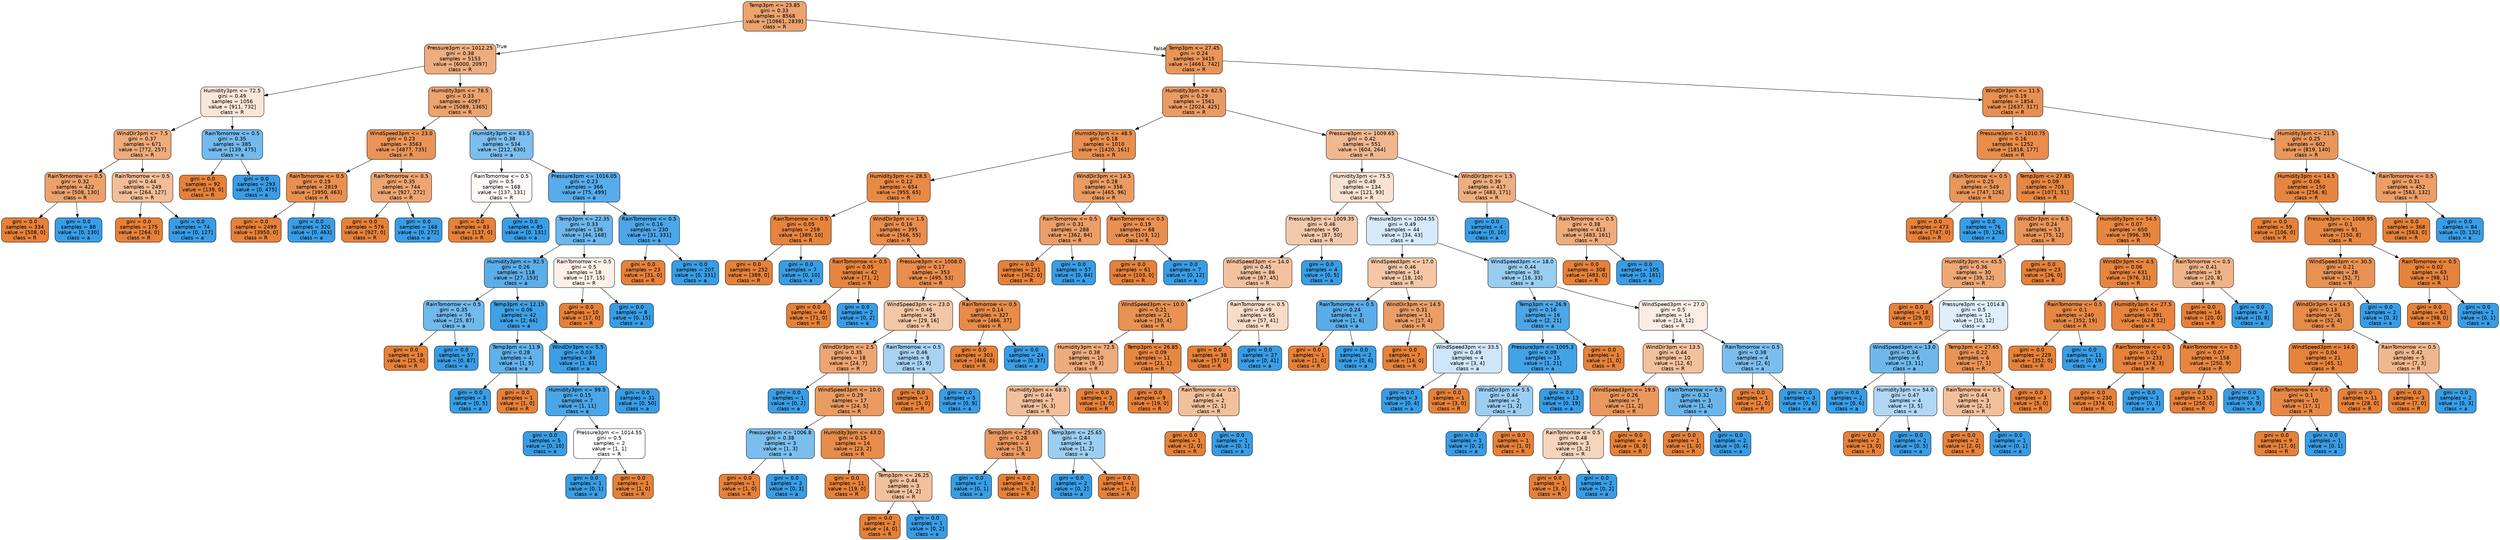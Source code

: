 digraph Tree {
node [shape=box, style="filled, rounded", color="black", fontname="helvetica"] ;
edge [fontname="helvetica"] ;
0 [label="Temp3pm <= 23.85\ngini = 0.33\nsamples = 8568\nvalue = [10661, 2839]\nclass = R", fillcolor="#eca36e"] ;
1 [label="Pressure3pm <= 1012.25\ngini = 0.38\nsamples = 5153\nvalue = [6000, 2097]\nclass = R", fillcolor="#eead7e"] ;
0 -> 1 [labeldistance=2.5, labelangle=45, headlabel="True"] ;
2 [label="Humidity3pm <= 72.5\ngini = 0.49\nsamples = 1056\nvalue = [911, 732]\nclass = R", fillcolor="#fae6d8"] ;
1 -> 2 ;
3 [label="WindDir3pm <= 7.5\ngini = 0.37\nsamples = 671\nvalue = [772, 257]\nclass = R", fillcolor="#eeab7b"] ;
2 -> 3 ;
4 [label="RainTomorrow <= 0.5\ngini = 0.32\nsamples = 422\nvalue = [508, 130]\nclass = R", fillcolor="#eca16c"] ;
3 -> 4 ;
5 [label="gini = 0.0\nsamples = 334\nvalue = [508, 0]\nclass = R", fillcolor="#e58139"] ;
4 -> 5 ;
6 [label="gini = 0.0\nsamples = 88\nvalue = [0, 130]\nclass = a", fillcolor="#399de5"] ;
4 -> 6 ;
7 [label="RainTomorrow <= 0.5\ngini = 0.44\nsamples = 249\nvalue = [264, 127]\nclass = R", fillcolor="#f2be98"] ;
3 -> 7 ;
8 [label="gini = 0.0\nsamples = 175\nvalue = [264, 0]\nclass = R", fillcolor="#e58139"] ;
7 -> 8 ;
9 [label="gini = 0.0\nsamples = 74\nvalue = [0, 127]\nclass = a", fillcolor="#399de5"] ;
7 -> 9 ;
10 [label="RainTomorrow <= 0.5\ngini = 0.35\nsamples = 385\nvalue = [139, 475]\nclass = a", fillcolor="#73baed"] ;
2 -> 10 ;
11 [label="gini = 0.0\nsamples = 92\nvalue = [139, 0]\nclass = R", fillcolor="#e58139"] ;
10 -> 11 ;
12 [label="gini = 0.0\nsamples = 293\nvalue = [0, 475]\nclass = a", fillcolor="#399de5"] ;
10 -> 12 ;
13 [label="Humidity3pm <= 78.5\ngini = 0.33\nsamples = 4097\nvalue = [5089, 1365]\nclass = R", fillcolor="#eca36e"] ;
1 -> 13 ;
14 [label="WindSpeed3pm <= 23.0\ngini = 0.23\nsamples = 3563\nvalue = [4877, 735]\nclass = R", fillcolor="#e99457"] ;
13 -> 14 ;
15 [label="RainTomorrow <= 0.5\ngini = 0.19\nsamples = 2819\nvalue = [3950, 463]\nclass = R", fillcolor="#e89050"] ;
14 -> 15 ;
16 [label="gini = 0.0\nsamples = 2499\nvalue = [3950, 0]\nclass = R", fillcolor="#e58139"] ;
15 -> 16 ;
17 [label="gini = 0.0\nsamples = 320\nvalue = [0, 463]\nclass = a", fillcolor="#399de5"] ;
15 -> 17 ;
18 [label="RainTomorrow <= 0.5\ngini = 0.35\nsamples = 744\nvalue = [927, 272]\nclass = R", fillcolor="#eda673"] ;
14 -> 18 ;
19 [label="gini = 0.0\nsamples = 576\nvalue = [927, 0]\nclass = R", fillcolor="#e58139"] ;
18 -> 19 ;
20 [label="gini = 0.0\nsamples = 168\nvalue = [0, 272]\nclass = a", fillcolor="#399de5"] ;
18 -> 20 ;
21 [label="Humidity3pm <= 83.5\ngini = 0.38\nsamples = 534\nvalue = [212, 630]\nclass = a", fillcolor="#7cbeee"] ;
13 -> 21 ;
22 [label="RainTomorrow <= 0.5\ngini = 0.5\nsamples = 168\nvalue = [137, 131]\nclass = R", fillcolor="#fef9f6"] ;
21 -> 22 ;
23 [label="gini = 0.0\nsamples = 83\nvalue = [137, 0]\nclass = R", fillcolor="#e58139"] ;
22 -> 23 ;
24 [label="gini = 0.0\nsamples = 85\nvalue = [0, 131]\nclass = a", fillcolor="#399de5"] ;
22 -> 24 ;
25 [label="Pressure3pm <= 1016.05\ngini = 0.23\nsamples = 366\nvalue = [75, 499]\nclass = a", fillcolor="#57ace9"] ;
21 -> 25 ;
26 [label="Temp3pm <= 22.35\ngini = 0.33\nsamples = 136\nvalue = [44, 168]\nclass = a", fillcolor="#6db7ec"] ;
25 -> 26 ;
27 [label="Humidity3pm <= 92.5\ngini = 0.26\nsamples = 118\nvalue = [27, 153]\nclass = a", fillcolor="#5caeea"] ;
26 -> 27 ;
28 [label="RainTomorrow <= 0.5\ngini = 0.35\nsamples = 76\nvalue = [25, 87]\nclass = a", fillcolor="#72b9ec"] ;
27 -> 28 ;
29 [label="gini = 0.0\nsamples = 19\nvalue = [25, 0]\nclass = R", fillcolor="#e58139"] ;
28 -> 29 ;
30 [label="gini = 0.0\nsamples = 57\nvalue = [0, 87]\nclass = a", fillcolor="#399de5"] ;
28 -> 30 ;
31 [label="Temp3pm <= 12.15\ngini = 0.06\nsamples = 42\nvalue = [2, 66]\nclass = a", fillcolor="#3fa0e6"] ;
27 -> 31 ;
32 [label="Temp3pm <= 11.9\ngini = 0.28\nsamples = 4\nvalue = [1, 5]\nclass = a", fillcolor="#61b1ea"] ;
31 -> 32 ;
33 [label="gini = 0.0\nsamples = 3\nvalue = [0, 5]\nclass = a", fillcolor="#399de5"] ;
32 -> 33 ;
34 [label="gini = 0.0\nsamples = 1\nvalue = [1, 0]\nclass = R", fillcolor="#e58139"] ;
32 -> 34 ;
35 [label="WindDir3pm <= 5.5\ngini = 0.03\nsamples = 38\nvalue = [1, 61]\nclass = a", fillcolor="#3c9fe5"] ;
31 -> 35 ;
36 [label="Humidity3pm <= 99.5\ngini = 0.15\nsamples = 7\nvalue = [1, 11]\nclass = a", fillcolor="#4ba6e7"] ;
35 -> 36 ;
37 [label="gini = 0.0\nsamples = 5\nvalue = [0, 10]\nclass = a", fillcolor="#399de5"] ;
36 -> 37 ;
38 [label="Pressure3pm <= 1014.55\ngini = 0.5\nsamples = 2\nvalue = [1, 1]\nclass = R", fillcolor="#ffffff"] ;
36 -> 38 ;
39 [label="gini = 0.0\nsamples = 1\nvalue = [0, 1]\nclass = a", fillcolor="#399de5"] ;
38 -> 39 ;
40 [label="gini = 0.0\nsamples = 1\nvalue = [1, 0]\nclass = R", fillcolor="#e58139"] ;
38 -> 40 ;
41 [label="gini = 0.0\nsamples = 31\nvalue = [0, 50]\nclass = a", fillcolor="#399de5"] ;
35 -> 41 ;
42 [label="RainTomorrow <= 0.5\ngini = 0.5\nsamples = 18\nvalue = [17, 15]\nclass = R", fillcolor="#fcf0e8"] ;
26 -> 42 ;
43 [label="gini = 0.0\nsamples = 10\nvalue = [17, 0]\nclass = R", fillcolor="#e58139"] ;
42 -> 43 ;
44 [label="gini = 0.0\nsamples = 8\nvalue = [0, 15]\nclass = a", fillcolor="#399de5"] ;
42 -> 44 ;
45 [label="RainTomorrow <= 0.5\ngini = 0.16\nsamples = 230\nvalue = [31, 331]\nclass = a", fillcolor="#4ca6e7"] ;
25 -> 45 ;
46 [label="gini = 0.0\nsamples = 23\nvalue = [31, 0]\nclass = R", fillcolor="#e58139"] ;
45 -> 46 ;
47 [label="gini = 0.0\nsamples = 207\nvalue = [0, 331]\nclass = a", fillcolor="#399de5"] ;
45 -> 47 ;
48 [label="Temp3pm <= 27.45\ngini = 0.24\nsamples = 3415\nvalue = [4661, 742]\nclass = R", fillcolor="#e99559"] ;
0 -> 48 [labeldistance=2.5, labelangle=-45, headlabel="False"] ;
49 [label="Humidity3pm <= 62.5\ngini = 0.29\nsamples = 1561\nvalue = [2024, 425]\nclass = R", fillcolor="#ea9b63"] ;
48 -> 49 ;
50 [label="Humidity3pm <= 48.5\ngini = 0.18\nsamples = 1010\nvalue = [1420, 161]\nclass = R", fillcolor="#e88f4f"] ;
49 -> 50 ;
51 [label="Humidity3pm <= 28.5\ngini = 0.12\nsamples = 654\nvalue = [955, 65]\nclass = R", fillcolor="#e78a46"] ;
50 -> 51 ;
52 [label="RainTomorrow <= 0.5\ngini = 0.05\nsamples = 259\nvalue = [389, 10]\nclass = R", fillcolor="#e6843e"] ;
51 -> 52 ;
53 [label="gini = 0.0\nsamples = 252\nvalue = [389, 0]\nclass = R", fillcolor="#e58139"] ;
52 -> 53 ;
54 [label="gini = 0.0\nsamples = 7\nvalue = [0, 10]\nclass = a", fillcolor="#399de5"] ;
52 -> 54 ;
55 [label="WindDir3pm <= 1.5\ngini = 0.16\nsamples = 395\nvalue = [566, 55]\nclass = R", fillcolor="#e88d4c"] ;
51 -> 55 ;
56 [label="RainTomorrow <= 0.5\ngini = 0.05\nsamples = 42\nvalue = [71, 2]\nclass = R", fillcolor="#e6853f"] ;
55 -> 56 ;
57 [label="gini = 0.0\nsamples = 40\nvalue = [71, 0]\nclass = R", fillcolor="#e58139"] ;
56 -> 57 ;
58 [label="gini = 0.0\nsamples = 2\nvalue = [0, 2]\nclass = a", fillcolor="#399de5"] ;
56 -> 58 ;
59 [label="Pressure3pm <= 1008.0\ngini = 0.17\nsamples = 353\nvalue = [495, 53]\nclass = R", fillcolor="#e88e4e"] ;
55 -> 59 ;
60 [label="WindSpeed3pm <= 23.0\ngini = 0.46\nsamples = 26\nvalue = [29, 16]\nclass = R", fillcolor="#f3c7a6"] ;
59 -> 60 ;
61 [label="WindDir3pm <= 2.5\ngini = 0.35\nsamples = 18\nvalue = [24, 7]\nclass = R", fillcolor="#eda673"] ;
60 -> 61 ;
62 [label="gini = 0.0\nsamples = 1\nvalue = [0, 2]\nclass = a", fillcolor="#399de5"] ;
61 -> 62 ;
63 [label="WindSpeed3pm <= 10.0\ngini = 0.29\nsamples = 17\nvalue = [24, 5]\nclass = R", fillcolor="#ea9b62"] ;
61 -> 63 ;
64 [label="Pressure3pm <= 1006.8\ngini = 0.38\nsamples = 3\nvalue = [1, 3]\nclass = a", fillcolor="#7bbeee"] ;
63 -> 64 ;
65 [label="gini = 0.0\nsamples = 1\nvalue = [1, 0]\nclass = R", fillcolor="#e58139"] ;
64 -> 65 ;
66 [label="gini = 0.0\nsamples = 2\nvalue = [0, 3]\nclass = a", fillcolor="#399de5"] ;
64 -> 66 ;
67 [label="Humidity3pm <= 43.0\ngini = 0.15\nsamples = 14\nvalue = [23, 2]\nclass = R", fillcolor="#e78c4a"] ;
63 -> 67 ;
68 [label="gini = 0.0\nsamples = 11\nvalue = [19, 0]\nclass = R", fillcolor="#e58139"] ;
67 -> 68 ;
69 [label="Temp3pm <= 26.25\ngini = 0.44\nsamples = 3\nvalue = [4, 2]\nclass = R", fillcolor="#f2c09c"] ;
67 -> 69 ;
70 [label="gini = 0.0\nsamples = 2\nvalue = [4, 0]\nclass = R", fillcolor="#e58139"] ;
69 -> 70 ;
71 [label="gini = 0.0\nsamples = 1\nvalue = [0, 2]\nclass = a", fillcolor="#399de5"] ;
69 -> 71 ;
72 [label="RainTomorrow <= 0.5\ngini = 0.46\nsamples = 8\nvalue = [5, 9]\nclass = a", fillcolor="#a7d3f3"] ;
60 -> 72 ;
73 [label="gini = 0.0\nsamples = 3\nvalue = [5, 0]\nclass = R", fillcolor="#e58139"] ;
72 -> 73 ;
74 [label="gini = 0.0\nsamples = 5\nvalue = [0, 9]\nclass = a", fillcolor="#399de5"] ;
72 -> 74 ;
75 [label="RainTomorrow <= 0.5\ngini = 0.14\nsamples = 327\nvalue = [466, 37]\nclass = R", fillcolor="#e78b49"] ;
59 -> 75 ;
76 [label="gini = 0.0\nsamples = 303\nvalue = [466, 0]\nclass = R", fillcolor="#e58139"] ;
75 -> 76 ;
77 [label="gini = 0.0\nsamples = 24\nvalue = [0, 37]\nclass = a", fillcolor="#399de5"] ;
75 -> 77 ;
78 [label="WindDir3pm <= 14.5\ngini = 0.28\nsamples = 356\nvalue = [465, 96]\nclass = R", fillcolor="#ea9b62"] ;
50 -> 78 ;
79 [label="RainTomorrow <= 0.5\ngini = 0.31\nsamples = 288\nvalue = [362, 84]\nclass = R", fillcolor="#eb9e67"] ;
78 -> 79 ;
80 [label="gini = 0.0\nsamples = 231\nvalue = [362, 0]\nclass = R", fillcolor="#e58139"] ;
79 -> 80 ;
81 [label="gini = 0.0\nsamples = 57\nvalue = [0, 84]\nclass = a", fillcolor="#399de5"] ;
79 -> 81 ;
82 [label="RainTomorrow <= 0.5\ngini = 0.19\nsamples = 68\nvalue = [103, 12]\nclass = R", fillcolor="#e89050"] ;
78 -> 82 ;
83 [label="gini = 0.0\nsamples = 61\nvalue = [103, 0]\nclass = R", fillcolor="#e58139"] ;
82 -> 83 ;
84 [label="gini = 0.0\nsamples = 7\nvalue = [0, 12]\nclass = a", fillcolor="#399de5"] ;
82 -> 84 ;
85 [label="Pressure3pm <= 1009.65\ngini = 0.42\nsamples = 551\nvalue = [604, 264]\nclass = R", fillcolor="#f0b890"] ;
49 -> 85 ;
86 [label="Humidity3pm <= 75.5\ngini = 0.49\nsamples = 134\nvalue = [121, 93]\nclass = R", fillcolor="#f9e2d1"] ;
85 -> 86 ;
87 [label="Pressure3pm <= 1009.35\ngini = 0.46\nsamples = 90\nvalue = [87, 50]\nclass = R", fillcolor="#f4c9ab"] ;
86 -> 87 ;
88 [label="WindSpeed3pm <= 14.0\ngini = 0.45\nsamples = 86\nvalue = [87, 45]\nclass = R", fillcolor="#f2c29f"] ;
87 -> 88 ;
89 [label="WindSpeed3pm <= 10.0\ngini = 0.21\nsamples = 21\nvalue = [30, 4]\nclass = R", fillcolor="#e89253"] ;
88 -> 89 ;
90 [label="Humidity3pm <= 72.5\ngini = 0.38\nsamples = 10\nvalue = [9, 3]\nclass = R", fillcolor="#eeab7b"] ;
89 -> 90 ;
91 [label="Humidity3pm <= 68.5\ngini = 0.44\nsamples = 7\nvalue = [6, 3]\nclass = R", fillcolor="#f2c09c"] ;
90 -> 91 ;
92 [label="Temp3pm <= 25.65\ngini = 0.28\nsamples = 4\nvalue = [5, 1]\nclass = R", fillcolor="#ea9a61"] ;
91 -> 92 ;
93 [label="gini = 0.0\nsamples = 1\nvalue = [0, 1]\nclass = a", fillcolor="#399de5"] ;
92 -> 93 ;
94 [label="gini = 0.0\nsamples = 3\nvalue = [5, 0]\nclass = R", fillcolor="#e58139"] ;
92 -> 94 ;
95 [label="Temp3pm <= 25.65\ngini = 0.44\nsamples = 3\nvalue = [1, 2]\nclass = a", fillcolor="#9ccef2"] ;
91 -> 95 ;
96 [label="gini = 0.0\nsamples = 2\nvalue = [0, 2]\nclass = a", fillcolor="#399de5"] ;
95 -> 96 ;
97 [label="gini = 0.0\nsamples = 1\nvalue = [1, 0]\nclass = R", fillcolor="#e58139"] ;
95 -> 97 ;
98 [label="gini = 0.0\nsamples = 3\nvalue = [3, 0]\nclass = R", fillcolor="#e58139"] ;
90 -> 98 ;
99 [label="Temp3pm <= 26.85\ngini = 0.09\nsamples = 11\nvalue = [21, 1]\nclass = R", fillcolor="#e68742"] ;
89 -> 99 ;
100 [label="gini = 0.0\nsamples = 9\nvalue = [19, 0]\nclass = R", fillcolor="#e58139"] ;
99 -> 100 ;
101 [label="RainTomorrow <= 0.5\ngini = 0.44\nsamples = 2\nvalue = [2, 1]\nclass = R", fillcolor="#f2c09c"] ;
99 -> 101 ;
102 [label="gini = 0.0\nsamples = 1\nvalue = [2, 0]\nclass = R", fillcolor="#e58139"] ;
101 -> 102 ;
103 [label="gini = 0.0\nsamples = 1\nvalue = [0, 1]\nclass = a", fillcolor="#399de5"] ;
101 -> 103 ;
104 [label="RainTomorrow <= 0.5\ngini = 0.49\nsamples = 65\nvalue = [57, 41]\nclass = R", fillcolor="#f8dcc7"] ;
88 -> 104 ;
105 [label="gini = 0.0\nsamples = 38\nvalue = [57, 0]\nclass = R", fillcolor="#e58139"] ;
104 -> 105 ;
106 [label="gini = 0.0\nsamples = 27\nvalue = [0, 41]\nclass = a", fillcolor="#399de5"] ;
104 -> 106 ;
107 [label="gini = 0.0\nsamples = 4\nvalue = [0, 5]\nclass = a", fillcolor="#399de5"] ;
87 -> 107 ;
108 [label="Pressure3pm <= 1004.55\ngini = 0.49\nsamples = 44\nvalue = [34, 43]\nclass = a", fillcolor="#d6eafa"] ;
86 -> 108 ;
109 [label="WindSpeed3pm <= 17.0\ngini = 0.46\nsamples = 14\nvalue = [18, 10]\nclass = R", fillcolor="#f3c7a7"] ;
108 -> 109 ;
110 [label="RainTomorrow <= 0.5\ngini = 0.24\nsamples = 3\nvalue = [1, 6]\nclass = a", fillcolor="#5aade9"] ;
109 -> 110 ;
111 [label="gini = 0.0\nsamples = 1\nvalue = [1, 0]\nclass = R", fillcolor="#e58139"] ;
110 -> 111 ;
112 [label="gini = 0.0\nsamples = 2\nvalue = [0, 6]\nclass = a", fillcolor="#399de5"] ;
110 -> 112 ;
113 [label="WindDir3pm <= 14.5\ngini = 0.31\nsamples = 11\nvalue = [17, 4]\nclass = R", fillcolor="#eb9f68"] ;
109 -> 113 ;
114 [label="gini = 0.0\nsamples = 7\nvalue = [14, 0]\nclass = R", fillcolor="#e58139"] ;
113 -> 114 ;
115 [label="WindSpeed3pm <= 33.5\ngini = 0.49\nsamples = 4\nvalue = [3, 4]\nclass = a", fillcolor="#cee6f8"] ;
113 -> 115 ;
116 [label="gini = 0.0\nsamples = 3\nvalue = [0, 4]\nclass = a", fillcolor="#399de5"] ;
115 -> 116 ;
117 [label="gini = 0.0\nsamples = 1\nvalue = [3, 0]\nclass = R", fillcolor="#e58139"] ;
115 -> 117 ;
118 [label="WindSpeed3pm <= 18.0\ngini = 0.44\nsamples = 30\nvalue = [16, 33]\nclass = a", fillcolor="#99cdf2"] ;
108 -> 118 ;
119 [label="Temp3pm <= 26.9\ngini = 0.16\nsamples = 16\nvalue = [2, 21]\nclass = a", fillcolor="#4ca6e7"] ;
118 -> 119 ;
120 [label="Pressure3pm <= 1005.3\ngini = 0.09\nsamples = 15\nvalue = [1, 21]\nclass = a", fillcolor="#42a2e6"] ;
119 -> 120 ;
121 [label="WindDir3pm <= 5.5\ngini = 0.44\nsamples = 2\nvalue = [1, 2]\nclass = a", fillcolor="#9ccef2"] ;
120 -> 121 ;
122 [label="gini = 0.0\nsamples = 1\nvalue = [0, 2]\nclass = a", fillcolor="#399de5"] ;
121 -> 122 ;
123 [label="gini = 0.0\nsamples = 1\nvalue = [1, 0]\nclass = R", fillcolor="#e58139"] ;
121 -> 123 ;
124 [label="gini = 0.0\nsamples = 13\nvalue = [0, 19]\nclass = a", fillcolor="#399de5"] ;
120 -> 124 ;
125 [label="gini = 0.0\nsamples = 1\nvalue = [1, 0]\nclass = R", fillcolor="#e58139"] ;
119 -> 125 ;
126 [label="WindSpeed3pm <= 27.0\ngini = 0.5\nsamples = 14\nvalue = [14, 12]\nclass = R", fillcolor="#fbede3"] ;
118 -> 126 ;
127 [label="WindDir3pm <= 13.5\ngini = 0.44\nsamples = 10\nvalue = [12, 6]\nclass = R", fillcolor="#f2c09c"] ;
126 -> 127 ;
128 [label="WindSpeed3pm <= 19.5\ngini = 0.26\nsamples = 7\nvalue = [11, 2]\nclass = R", fillcolor="#ea985d"] ;
127 -> 128 ;
129 [label="RainTomorrow <= 0.5\ngini = 0.48\nsamples = 3\nvalue = [3, 2]\nclass = R", fillcolor="#f6d5bd"] ;
128 -> 129 ;
130 [label="gini = 0.0\nsamples = 1\nvalue = [3, 0]\nclass = R", fillcolor="#e58139"] ;
129 -> 130 ;
131 [label="gini = 0.0\nsamples = 2\nvalue = [0, 2]\nclass = a", fillcolor="#399de5"] ;
129 -> 131 ;
132 [label="gini = 0.0\nsamples = 4\nvalue = [8, 0]\nclass = R", fillcolor="#e58139"] ;
128 -> 132 ;
133 [label="RainTomorrow <= 0.5\ngini = 0.32\nsamples = 3\nvalue = [1, 4]\nclass = a", fillcolor="#6ab6ec"] ;
127 -> 133 ;
134 [label="gini = 0.0\nsamples = 1\nvalue = [1, 0]\nclass = R", fillcolor="#e58139"] ;
133 -> 134 ;
135 [label="gini = 0.0\nsamples = 2\nvalue = [0, 4]\nclass = a", fillcolor="#399de5"] ;
133 -> 135 ;
136 [label="RainTomorrow <= 0.5\ngini = 0.38\nsamples = 4\nvalue = [2, 6]\nclass = a", fillcolor="#7bbeee"] ;
126 -> 136 ;
137 [label="gini = 0.0\nsamples = 1\nvalue = [2, 0]\nclass = R", fillcolor="#e58139"] ;
136 -> 137 ;
138 [label="gini = 0.0\nsamples = 3\nvalue = [0, 6]\nclass = a", fillcolor="#399de5"] ;
136 -> 138 ;
139 [label="WindDir3pm <= 1.5\ngini = 0.39\nsamples = 417\nvalue = [483, 171]\nclass = R", fillcolor="#eeae7f"] ;
85 -> 139 ;
140 [label="gini = 0.0\nsamples = 4\nvalue = [0, 10]\nclass = a", fillcolor="#399de5"] ;
139 -> 140 ;
141 [label="RainTomorrow <= 0.5\ngini = 0.38\nsamples = 413\nvalue = [483, 161]\nclass = R", fillcolor="#eeab7b"] ;
139 -> 141 ;
142 [label="gini = 0.0\nsamples = 308\nvalue = [483, 0]\nclass = R", fillcolor="#e58139"] ;
141 -> 142 ;
143 [label="gini = 0.0\nsamples = 105\nvalue = [0, 161]\nclass = a", fillcolor="#399de5"] ;
141 -> 143 ;
144 [label="WindDir3pm <= 11.5\ngini = 0.19\nsamples = 1854\nvalue = [2637, 317]\nclass = R", fillcolor="#e89051"] ;
48 -> 144 ;
145 [label="Pressure3pm <= 1010.75\ngini = 0.16\nsamples = 1252\nvalue = [1818, 177]\nclass = R", fillcolor="#e88d4c"] ;
144 -> 145 ;
146 [label="RainTomorrow <= 0.5\ngini = 0.25\nsamples = 549\nvalue = [747, 126]\nclass = R", fillcolor="#e9965a"] ;
145 -> 146 ;
147 [label="gini = 0.0\nsamples = 473\nvalue = [747, 0]\nclass = R", fillcolor="#e58139"] ;
146 -> 147 ;
148 [label="gini = 0.0\nsamples = 76\nvalue = [0, 126]\nclass = a", fillcolor="#399de5"] ;
146 -> 148 ;
149 [label="Temp3pm <= 27.85\ngini = 0.09\nsamples = 703\nvalue = [1071, 51]\nclass = R", fillcolor="#e68742"] ;
145 -> 149 ;
150 [label="WindDir3pm <= 6.5\ngini = 0.24\nsamples = 53\nvalue = [75, 12]\nclass = R", fillcolor="#e99559"] ;
149 -> 150 ;
151 [label="Humidity3pm <= 45.5\ngini = 0.36\nsamples = 30\nvalue = [39, 12]\nclass = R", fillcolor="#eda876"] ;
150 -> 151 ;
152 [label="gini = 0.0\nsamples = 18\nvalue = [29, 0]\nclass = R", fillcolor="#e58139"] ;
151 -> 152 ;
153 [label="Pressure3pm <= 1014.8\ngini = 0.5\nsamples = 12\nvalue = [10, 12]\nclass = a", fillcolor="#deeffb"] ;
151 -> 153 ;
154 [label="WindSpeed3pm <= 13.0\ngini = 0.34\nsamples = 6\nvalue = [3, 11]\nclass = a", fillcolor="#6fb8ec"] ;
153 -> 154 ;
155 [label="gini = 0.0\nsamples = 2\nvalue = [0, 6]\nclass = a", fillcolor="#399de5"] ;
154 -> 155 ;
156 [label="Humidity3pm <= 54.0\ngini = 0.47\nsamples = 4\nvalue = [3, 5]\nclass = a", fillcolor="#b0d8f5"] ;
154 -> 156 ;
157 [label="gini = 0.0\nsamples = 2\nvalue = [3, 0]\nclass = R", fillcolor="#e58139"] ;
156 -> 157 ;
158 [label="gini = 0.0\nsamples = 2\nvalue = [0, 5]\nclass = a", fillcolor="#399de5"] ;
156 -> 158 ;
159 [label="Temp3pm <= 27.65\ngini = 0.22\nsamples = 6\nvalue = [7, 1]\nclass = R", fillcolor="#e99355"] ;
153 -> 159 ;
160 [label="RainTomorrow <= 0.5\ngini = 0.44\nsamples = 3\nvalue = [2, 1]\nclass = R", fillcolor="#f2c09c"] ;
159 -> 160 ;
161 [label="gini = 0.0\nsamples = 2\nvalue = [2, 0]\nclass = R", fillcolor="#e58139"] ;
160 -> 161 ;
162 [label="gini = 0.0\nsamples = 1\nvalue = [0, 1]\nclass = a", fillcolor="#399de5"] ;
160 -> 162 ;
163 [label="gini = 0.0\nsamples = 3\nvalue = [5, 0]\nclass = R", fillcolor="#e58139"] ;
159 -> 163 ;
164 [label="gini = 0.0\nsamples = 23\nvalue = [36, 0]\nclass = R", fillcolor="#e58139"] ;
150 -> 164 ;
165 [label="Humidity3pm <= 54.5\ngini = 0.07\nsamples = 650\nvalue = [996, 39]\nclass = R", fillcolor="#e68641"] ;
149 -> 165 ;
166 [label="WindDir3pm <= 4.5\ngini = 0.06\nsamples = 631\nvalue = [976, 31]\nclass = R", fillcolor="#e6853f"] ;
165 -> 166 ;
167 [label="RainTomorrow <= 0.5\ngini = 0.1\nsamples = 240\nvalue = [352, 19]\nclass = R", fillcolor="#e68844"] ;
166 -> 167 ;
168 [label="gini = 0.0\nsamples = 229\nvalue = [352, 0]\nclass = R", fillcolor="#e58139"] ;
167 -> 168 ;
169 [label="gini = 0.0\nsamples = 11\nvalue = [0, 19]\nclass = a", fillcolor="#399de5"] ;
167 -> 169 ;
170 [label="Humidity3pm <= 27.5\ngini = 0.04\nsamples = 391\nvalue = [624, 12]\nclass = R", fillcolor="#e6833d"] ;
166 -> 170 ;
171 [label="RainTomorrow <= 0.5\ngini = 0.02\nsamples = 233\nvalue = [374, 3]\nclass = R", fillcolor="#e5823b"] ;
170 -> 171 ;
172 [label="gini = 0.0\nsamples = 230\nvalue = [374, 0]\nclass = R", fillcolor="#e58139"] ;
171 -> 172 ;
173 [label="gini = 0.0\nsamples = 3\nvalue = [0, 3]\nclass = a", fillcolor="#399de5"] ;
171 -> 173 ;
174 [label="RainTomorrow <= 0.5\ngini = 0.07\nsamples = 158\nvalue = [250, 9]\nclass = R", fillcolor="#e68640"] ;
170 -> 174 ;
175 [label="gini = 0.0\nsamples = 153\nvalue = [250, 0]\nclass = R", fillcolor="#e58139"] ;
174 -> 175 ;
176 [label="gini = 0.0\nsamples = 5\nvalue = [0, 9]\nclass = a", fillcolor="#399de5"] ;
174 -> 176 ;
177 [label="RainTomorrow <= 0.5\ngini = 0.41\nsamples = 19\nvalue = [20, 8]\nclass = R", fillcolor="#efb388"] ;
165 -> 177 ;
178 [label="gini = 0.0\nsamples = 16\nvalue = [20, 0]\nclass = R", fillcolor="#e58139"] ;
177 -> 178 ;
179 [label="gini = 0.0\nsamples = 3\nvalue = [0, 8]\nclass = a", fillcolor="#399de5"] ;
177 -> 179 ;
180 [label="Humidity3pm <= 21.5\ngini = 0.25\nsamples = 602\nvalue = [819, 140]\nclass = R", fillcolor="#e9975b"] ;
144 -> 180 ;
181 [label="Humidity3pm <= 14.5\ngini = 0.06\nsamples = 150\nvalue = [256, 8]\nclass = R", fillcolor="#e6853f"] ;
180 -> 181 ;
182 [label="gini = 0.0\nsamples = 59\nvalue = [106, 0]\nclass = R", fillcolor="#e58139"] ;
181 -> 182 ;
183 [label="Pressure3pm <= 1008.95\ngini = 0.1\nsamples = 91\nvalue = [150, 8]\nclass = R", fillcolor="#e68844"] ;
181 -> 183 ;
184 [label="WindSpeed3pm <= 30.5\ngini = 0.21\nsamples = 28\nvalue = [52, 7]\nclass = R", fillcolor="#e89254"] ;
183 -> 184 ;
185 [label="WindDir3pm <= 14.5\ngini = 0.13\nsamples = 26\nvalue = [52, 4]\nclass = R", fillcolor="#e78b48"] ;
184 -> 185 ;
186 [label="WindSpeed3pm <= 14.0\ngini = 0.04\nsamples = 21\nvalue = [45, 1]\nclass = R", fillcolor="#e6843d"] ;
185 -> 186 ;
187 [label="RainTomorrow <= 0.5\ngini = 0.1\nsamples = 10\nvalue = [17, 1]\nclass = R", fillcolor="#e78845"] ;
186 -> 187 ;
188 [label="gini = 0.0\nsamples = 9\nvalue = [17, 0]\nclass = R", fillcolor="#e58139"] ;
187 -> 188 ;
189 [label="gini = 0.0\nsamples = 1\nvalue = [0, 1]\nclass = a", fillcolor="#399de5"] ;
187 -> 189 ;
190 [label="gini = 0.0\nsamples = 11\nvalue = [28, 0]\nclass = R", fillcolor="#e58139"] ;
186 -> 190 ;
191 [label="RainTomorrow <= 0.5\ngini = 0.42\nsamples = 5\nvalue = [7, 3]\nclass = R", fillcolor="#f0b78e"] ;
185 -> 191 ;
192 [label="gini = 0.0\nsamples = 3\nvalue = [7, 0]\nclass = R", fillcolor="#e58139"] ;
191 -> 192 ;
193 [label="gini = 0.0\nsamples = 2\nvalue = [0, 3]\nclass = a", fillcolor="#399de5"] ;
191 -> 193 ;
194 [label="gini = 0.0\nsamples = 2\nvalue = [0, 3]\nclass = a", fillcolor="#399de5"] ;
184 -> 194 ;
195 [label="RainTomorrow <= 0.5\ngini = 0.02\nsamples = 63\nvalue = [98, 1]\nclass = R", fillcolor="#e5823b"] ;
183 -> 195 ;
196 [label="gini = 0.0\nsamples = 62\nvalue = [98, 0]\nclass = R", fillcolor="#e58139"] ;
195 -> 196 ;
197 [label="gini = 0.0\nsamples = 1\nvalue = [0, 1]\nclass = a", fillcolor="#399de5"] ;
195 -> 197 ;
198 [label="RainTomorrow <= 0.5\ngini = 0.31\nsamples = 452\nvalue = [563, 132]\nclass = R", fillcolor="#eb9f67"] ;
180 -> 198 ;
199 [label="gini = 0.0\nsamples = 368\nvalue = [563, 0]\nclass = R", fillcolor="#e58139"] ;
198 -> 199 ;
200 [label="gini = 0.0\nsamples = 84\nvalue = [0, 132]\nclass = a", fillcolor="#399de5"] ;
198 -> 200 ;
}